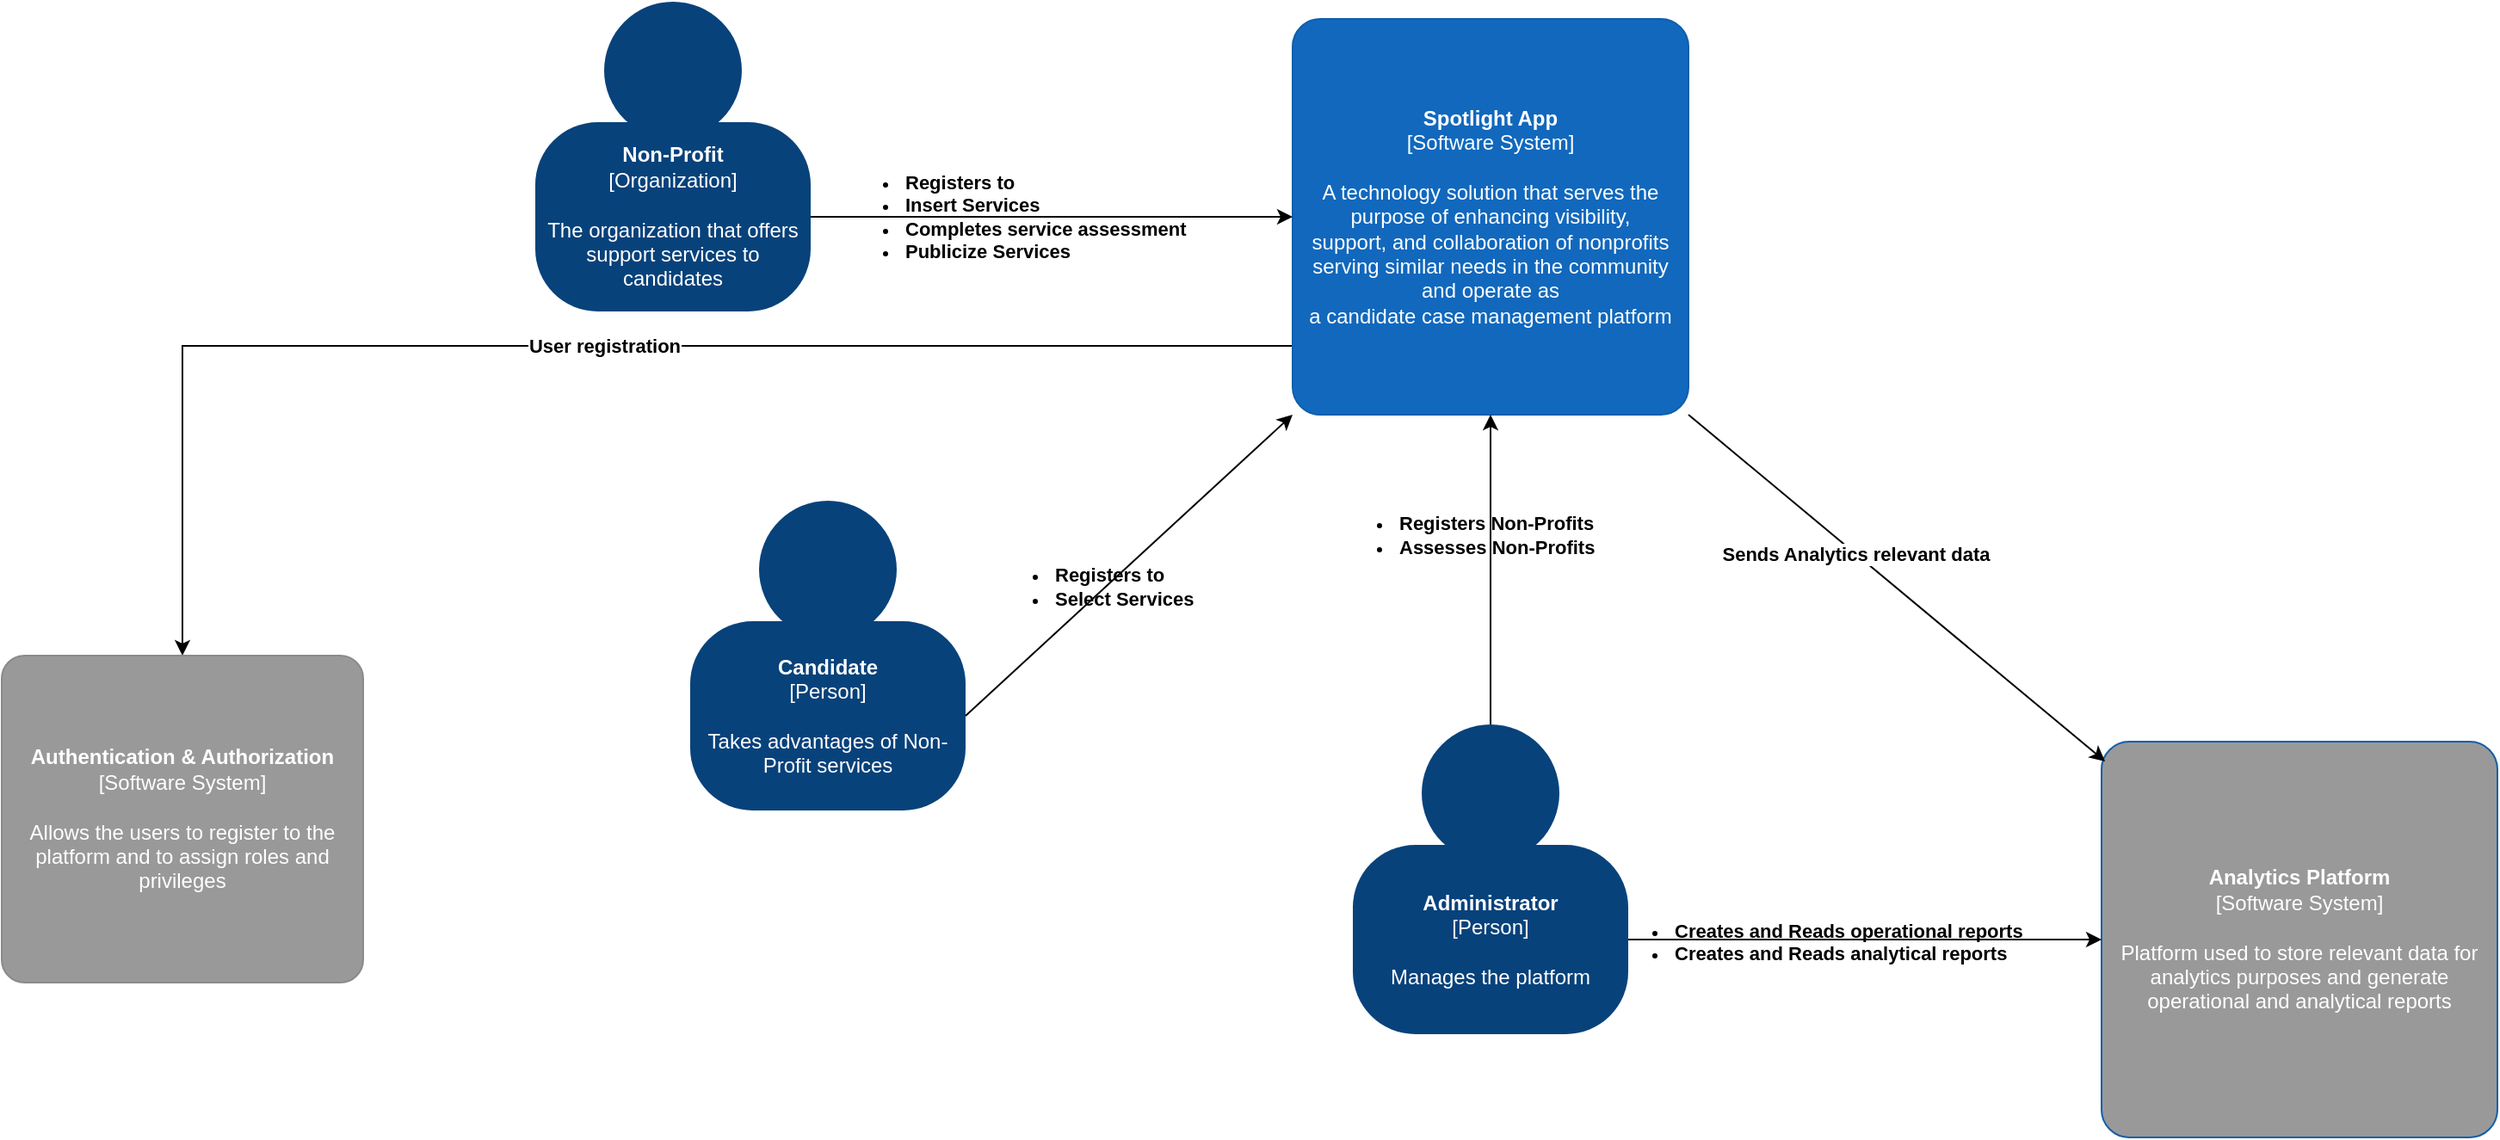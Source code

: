 <mxfile version="16.0.2" type="device"><diagram id="Ld8KwZxTX4ORptZv5QiB" name="Page-1"><mxGraphModel dx="1887" dy="1180" grid="1" gridSize="10" guides="1" tooltips="1" connect="1" arrows="1" fold="1" page="1" pageScale="1" pageWidth="850" pageHeight="1100" math="0" shadow="0"><root><mxCell id="0"/><mxCell id="1" parent="0"/><mxCell id="-O27uHnSzxEbjtYaLbHE-1" value="" style="group;rounded=0;labelBackgroundColor=none;fillColor=none;fontColor=#ffffff;align=center;html=1;" parent="1" vertex="1" connectable="0"><mxGeometry x="450" y="150" width="160" height="180" as="geometry"/><C4Person as="c4"/></mxCell><object label="&lt;b&gt;Non-Profit&lt;/b&gt;&lt;div&gt;[Organization]&lt;/div&gt;&lt;div&gt;&lt;br&gt;&lt;/div&gt;&lt;div&gt;The organization that offers support services to candidates&lt;/div&gt;" placeholders="1" c4Name="name" c4Type="body" c4Description="Description" id="-O27uHnSzxEbjtYaLbHE-2"><mxCell style="rounded=1;whiteSpace=wrap;html=1;labelBackgroundColor=none;fillColor=#08427b;fontColor=#ffffff;align=center;arcSize=33;strokeColor=3c7fc0;" parent="-O27uHnSzxEbjtYaLbHE-1" vertex="1"><mxGeometry y="70" width="160" height="110" as="geometry"/><C4Person as="c4"/></mxCell></object><mxCell id="-O27uHnSzxEbjtYaLbHE-3" value="" style="ellipse;whiteSpace=wrap;html=1;aspect=fixed;rounded=0;labelBackgroundColor=none;fillColor=#08427b;fontSize=12;fontColor=#ffffff;align=center;strokeColor=3c7fc0;" parent="-O27uHnSzxEbjtYaLbHE-1" vertex="1"><mxGeometry x="40" width="80" height="80" as="geometry"/><C4Person as="c4"/></mxCell><mxCell id="-O27uHnSzxEbjtYaLbHE-4" value="" style="group;rounded=0;labelBackgroundColor=none;fillColor=none;fontColor=#ffffff;align=center;html=1;" parent="1" vertex="1" connectable="0"><mxGeometry x="540" y="440" width="160" height="180" as="geometry"/><C4Person as="c4"/></mxCell><object label="&lt;b&gt;Candidate&lt;/b&gt;&lt;div&gt;[Person]&lt;/div&gt;&lt;div&gt;&lt;br&gt;&lt;/div&gt;&lt;div&gt;Takes advantages of Non-Profit services&lt;/div&gt;" placeholders="1" c4Name="name" c4Type="body" c4Description="Description" id="-O27uHnSzxEbjtYaLbHE-5"><mxCell style="rounded=1;whiteSpace=wrap;html=1;labelBackgroundColor=none;fillColor=#08427b;fontColor=#ffffff;align=center;arcSize=33;strokeColor=3c7fc0;" parent="-O27uHnSzxEbjtYaLbHE-4" vertex="1"><mxGeometry y="70" width="160" height="110" as="geometry"/><C4Person as="c4"/></mxCell></object><mxCell id="-O27uHnSzxEbjtYaLbHE-6" value="" style="ellipse;whiteSpace=wrap;html=1;aspect=fixed;rounded=0;labelBackgroundColor=none;fillColor=#08427b;fontSize=12;fontColor=#ffffff;align=center;strokeColor=3c7fc0;" parent="-O27uHnSzxEbjtYaLbHE-4" vertex="1"><mxGeometry x="40" width="80" height="80" as="geometry"/><C4Person as="c4"/></mxCell><mxCell id="-O27uHnSzxEbjtYaLbHE-7" value="" style="group;rounded=0;labelBackgroundColor=none;fillColor=none;fontColor=#ffffff;align=center;html=1;" parent="1" vertex="1" connectable="0"><mxGeometry x="925" y="570" width="160" height="180" as="geometry"/><C4Person as="c4"/></mxCell><object label="&lt;b&gt;Administrator&lt;/b&gt;&lt;div&gt;[Person]&lt;/div&gt;&lt;div&gt;&lt;br&gt;&lt;/div&gt;&lt;div&gt;Manages the platform&lt;/div&gt;" placeholders="1" c4Name="name" c4Type="body" c4Description="Description" id="-O27uHnSzxEbjtYaLbHE-8"><mxCell style="rounded=1;whiteSpace=wrap;html=1;labelBackgroundColor=none;fillColor=#08427b;fontColor=#ffffff;align=center;arcSize=33;strokeColor=3c7fc0;" parent="-O27uHnSzxEbjtYaLbHE-7" vertex="1"><mxGeometry y="70" width="160" height="110" as="geometry"/><C4Person as="c4"/></mxCell></object><mxCell id="-O27uHnSzxEbjtYaLbHE-9" value="" style="ellipse;whiteSpace=wrap;html=1;aspect=fixed;rounded=0;labelBackgroundColor=none;fillColor=#08427b;fontSize=12;fontColor=#ffffff;align=center;strokeColor=3c7fc0;" parent="-O27uHnSzxEbjtYaLbHE-7" vertex="1"><mxGeometry x="40" width="80" height="80" as="geometry"/><C4Person as="c4"/></mxCell><mxCell id="gxZ3DWcQ_LUuyQbRPT7m-19" style="edgeStyle=orthogonalEdgeStyle;rounded=0;orthogonalLoop=1;jettySize=auto;html=1;exitX=0;exitY=0.75;exitDx=0;exitDy=0;" edge="1" parent="1" source="-O27uHnSzxEbjtYaLbHE-10" target="gxZ3DWcQ_LUuyQbRPT7m-18"><mxGeometry relative="1" as="geometry"><Array as="points"><mxPoint x="890" y="350"/><mxPoint x="245" y="350"/></Array></mxGeometry></mxCell><mxCell id="gxZ3DWcQ_LUuyQbRPT7m-20" value="User registration" style="edgeLabel;html=1;align=center;verticalAlign=middle;resizable=0;points=[];fontStyle=1" vertex="1" connectable="0" parent="gxZ3DWcQ_LUuyQbRPT7m-19"><mxGeometry x="-0.008" relative="1" as="geometry"><mxPoint as="offset"/></mxGeometry></mxCell><object label="&lt;b&gt;Spotlight App&lt;/b&gt;&lt;div&gt;[Software System]&lt;/div&gt;&lt;div&gt;&lt;br&gt;&lt;/div&gt;&lt;div&gt;&lt;div&gt;A technology solution that serves the purpose of enhancing visibility,&lt;/div&gt;&lt;div&gt;support, and collaboration of nonprofits serving similar needs in the community and operate as&lt;/div&gt;&lt;div&gt;a candidate case management platform&lt;/div&gt;&lt;/div&gt;" placeholders="1" c4Name="name" c4Type="SoftwareSystem" c4Description="Description" id="-O27uHnSzxEbjtYaLbHE-10"><mxCell style="rounded=1;whiteSpace=wrap;html=1;labelBackgroundColor=none;fillColor=#1168bd;fontColor=#ffffff;align=center;arcSize=7;strokeColor=#0f5eaa;" parent="1" vertex="1"><mxGeometry x="890" y="160" width="230" height="230" as="geometry"/><C4SoftwareSystem as="c4"/></mxCell></object><mxCell id="-O27uHnSzxEbjtYaLbHE-11" style="edgeStyle=orthogonalEdgeStyle;rounded=0;orthogonalLoop=1;jettySize=auto;html=1;" parent="1" source="-O27uHnSzxEbjtYaLbHE-2" target="-O27uHnSzxEbjtYaLbHE-10" edge="1"><mxGeometry relative="1" as="geometry"/></mxCell><mxCell id="-O27uHnSzxEbjtYaLbHE-12" value="&lt;ul&gt;&lt;li&gt;Registers to&lt;/li&gt;&lt;li&gt;Insert Services&lt;/li&gt;&lt;li&gt;Completes service assessment&lt;/li&gt;&lt;li&gt;Publicize Services&lt;/li&gt;&lt;/ul&gt;" style="edgeLabel;html=1;align=left;verticalAlign=middle;resizable=0;points=[];labelBackgroundColor=none;fontStyle=1" parent="-O27uHnSzxEbjtYaLbHE-11" vertex="1" connectable="0"><mxGeometry x="-0.223" relative="1" as="geometry"><mxPoint x="-96" as="offset"/></mxGeometry></mxCell><mxCell id="-O27uHnSzxEbjtYaLbHE-18" style="edgeStyle=orthogonalEdgeStyle;rounded=0;orthogonalLoop=1;jettySize=auto;html=1;entryX=0.5;entryY=1;entryDx=0;entryDy=0;fontColor=#000000;" parent="1" source="-O27uHnSzxEbjtYaLbHE-9" target="-O27uHnSzxEbjtYaLbHE-10" edge="1"><mxGeometry relative="1" as="geometry"/></mxCell><mxCell id="gxZ3DWcQ_LUuyQbRPT7m-1" value="&lt;ul&gt;&lt;li&gt;&lt;span&gt;Registers Non-Profits&lt;/span&gt;&lt;br&gt;&lt;/li&gt;&lt;li&gt;Assesses Non-Profits&lt;/li&gt;&lt;/ul&gt;" style="edgeLabel;html=1;align=left;verticalAlign=middle;resizable=0;points=[];labelBackgroundColor=none;fontStyle=1" vertex="1" connectable="0" parent="1"><mxGeometry x="910" y="460" as="geometry"/></mxCell><object label="&lt;b&gt;Analytics Platform&lt;/b&gt;&lt;div&gt;[Software System]&lt;/div&gt;&lt;div&gt;&lt;br&gt;&lt;/div&gt;&lt;div&gt;&lt;div&gt;Platform used to store relevant data for analytics purposes and generate operational and analytical reports&lt;/div&gt;&lt;/div&gt;" placeholders="1" c4Name="name" c4Type="SoftwareSystem" c4Description="Description" id="gxZ3DWcQ_LUuyQbRPT7m-2"><mxCell style="rounded=1;whiteSpace=wrap;html=1;labelBackgroundColor=none;fillColor=#999999;fontColor=#ffffff;align=center;arcSize=7;strokeColor=#0f5eaa;" vertex="1" parent="1"><mxGeometry x="1360" y="580" width="230" height="230" as="geometry"/><C4SoftwareSystem as="c4"/></mxCell></object><mxCell id="gxZ3DWcQ_LUuyQbRPT7m-6" value="" style="endArrow=classic;html=1;rounded=0;exitX=1;exitY=1;exitDx=0;exitDy=0;entryX=0.009;entryY=0.05;entryDx=0;entryDy=0;entryPerimeter=0;" edge="1" parent="1" source="-O27uHnSzxEbjtYaLbHE-10" target="gxZ3DWcQ_LUuyQbRPT7m-2"><mxGeometry width="50" height="50" relative="1" as="geometry"><mxPoint x="1180" y="430" as="sourcePoint"/><mxPoint x="1230" y="380" as="targetPoint"/></mxGeometry></mxCell><mxCell id="gxZ3DWcQ_LUuyQbRPT7m-7" value="Sends Analytics relevant data" style="edgeLabel;html=1;align=center;verticalAlign=middle;resizable=0;points=[];fontStyle=1" vertex="1" connectable="0" parent="gxZ3DWcQ_LUuyQbRPT7m-6"><mxGeometry x="-0.198" relative="1" as="geometry"><mxPoint as="offset"/></mxGeometry></mxCell><mxCell id="gxZ3DWcQ_LUuyQbRPT7m-8" style="edgeStyle=orthogonalEdgeStyle;rounded=0;orthogonalLoop=1;jettySize=auto;html=1;" edge="1" parent="1" source="-O27uHnSzxEbjtYaLbHE-8" target="gxZ3DWcQ_LUuyQbRPT7m-2"><mxGeometry relative="1" as="geometry"/></mxCell><mxCell id="gxZ3DWcQ_LUuyQbRPT7m-9" value="&lt;div&gt;&lt;br&gt;&lt;/div&gt;&lt;ul&gt;&lt;li&gt;Creates and Reads operational reports&lt;/li&gt;&lt;li&gt;Creates and Reads analytical reports&lt;/li&gt;&lt;/ul&gt;" style="edgeLabel;html=1;align=left;verticalAlign=middle;resizable=0;points=[];labelBackgroundColor=none;fontStyle=1" vertex="1" connectable="0" parent="1"><mxGeometry x="1070" y="690" as="geometry"/></mxCell><mxCell id="gxZ3DWcQ_LUuyQbRPT7m-16" value="" style="endArrow=classic;html=1;rounded=0;entryX=0;entryY=1;entryDx=0;entryDy=0;" edge="1" parent="1" target="-O27uHnSzxEbjtYaLbHE-10"><mxGeometry width="50" height="50" relative="1" as="geometry"><mxPoint x="700" y="565" as="sourcePoint"/><mxPoint x="770" y="400" as="targetPoint"/></mxGeometry></mxCell><mxCell id="gxZ3DWcQ_LUuyQbRPT7m-17" value="&lt;ul&gt;&lt;li&gt;Registers to&lt;/li&gt;&lt;li&gt;Select Services&lt;/li&gt;&lt;/ul&gt;" style="edgeLabel;html=1;align=left;verticalAlign=middle;resizable=0;points=[];labelBackgroundColor=none;fontStyle=1" vertex="1" connectable="0" parent="1"><mxGeometry x="710.005" y="490.001" as="geometry"/></mxCell><object label="&lt;b&gt;Authentication &amp;amp; Authorization&lt;/b&gt;&lt;div&gt;[Software System]&lt;/div&gt;&lt;div&gt;&lt;br&gt;&lt;/div&gt;&lt;div&gt;Allows the users to register to the platform and to assign roles and privileges&lt;/div&gt;" placeholders="1" c4Name="name" c4Type="SoftwareSystemDependency" c4Description="Description" id="gxZ3DWcQ_LUuyQbRPT7m-18"><mxCell style="rounded=1;whiteSpace=wrap;html=1;labelBackgroundColor=none;fillColor=#999999;fontColor=#ffffff;align=center;arcSize=7;strokeColor=#8a8a8a;" vertex="1" parent="1"><mxGeometry x="140" y="530" width="210" height="190" as="geometry"/><C4SoftwareSystemDependency as="c4"/></mxCell></object></root></mxGraphModel></diagram></mxfile>